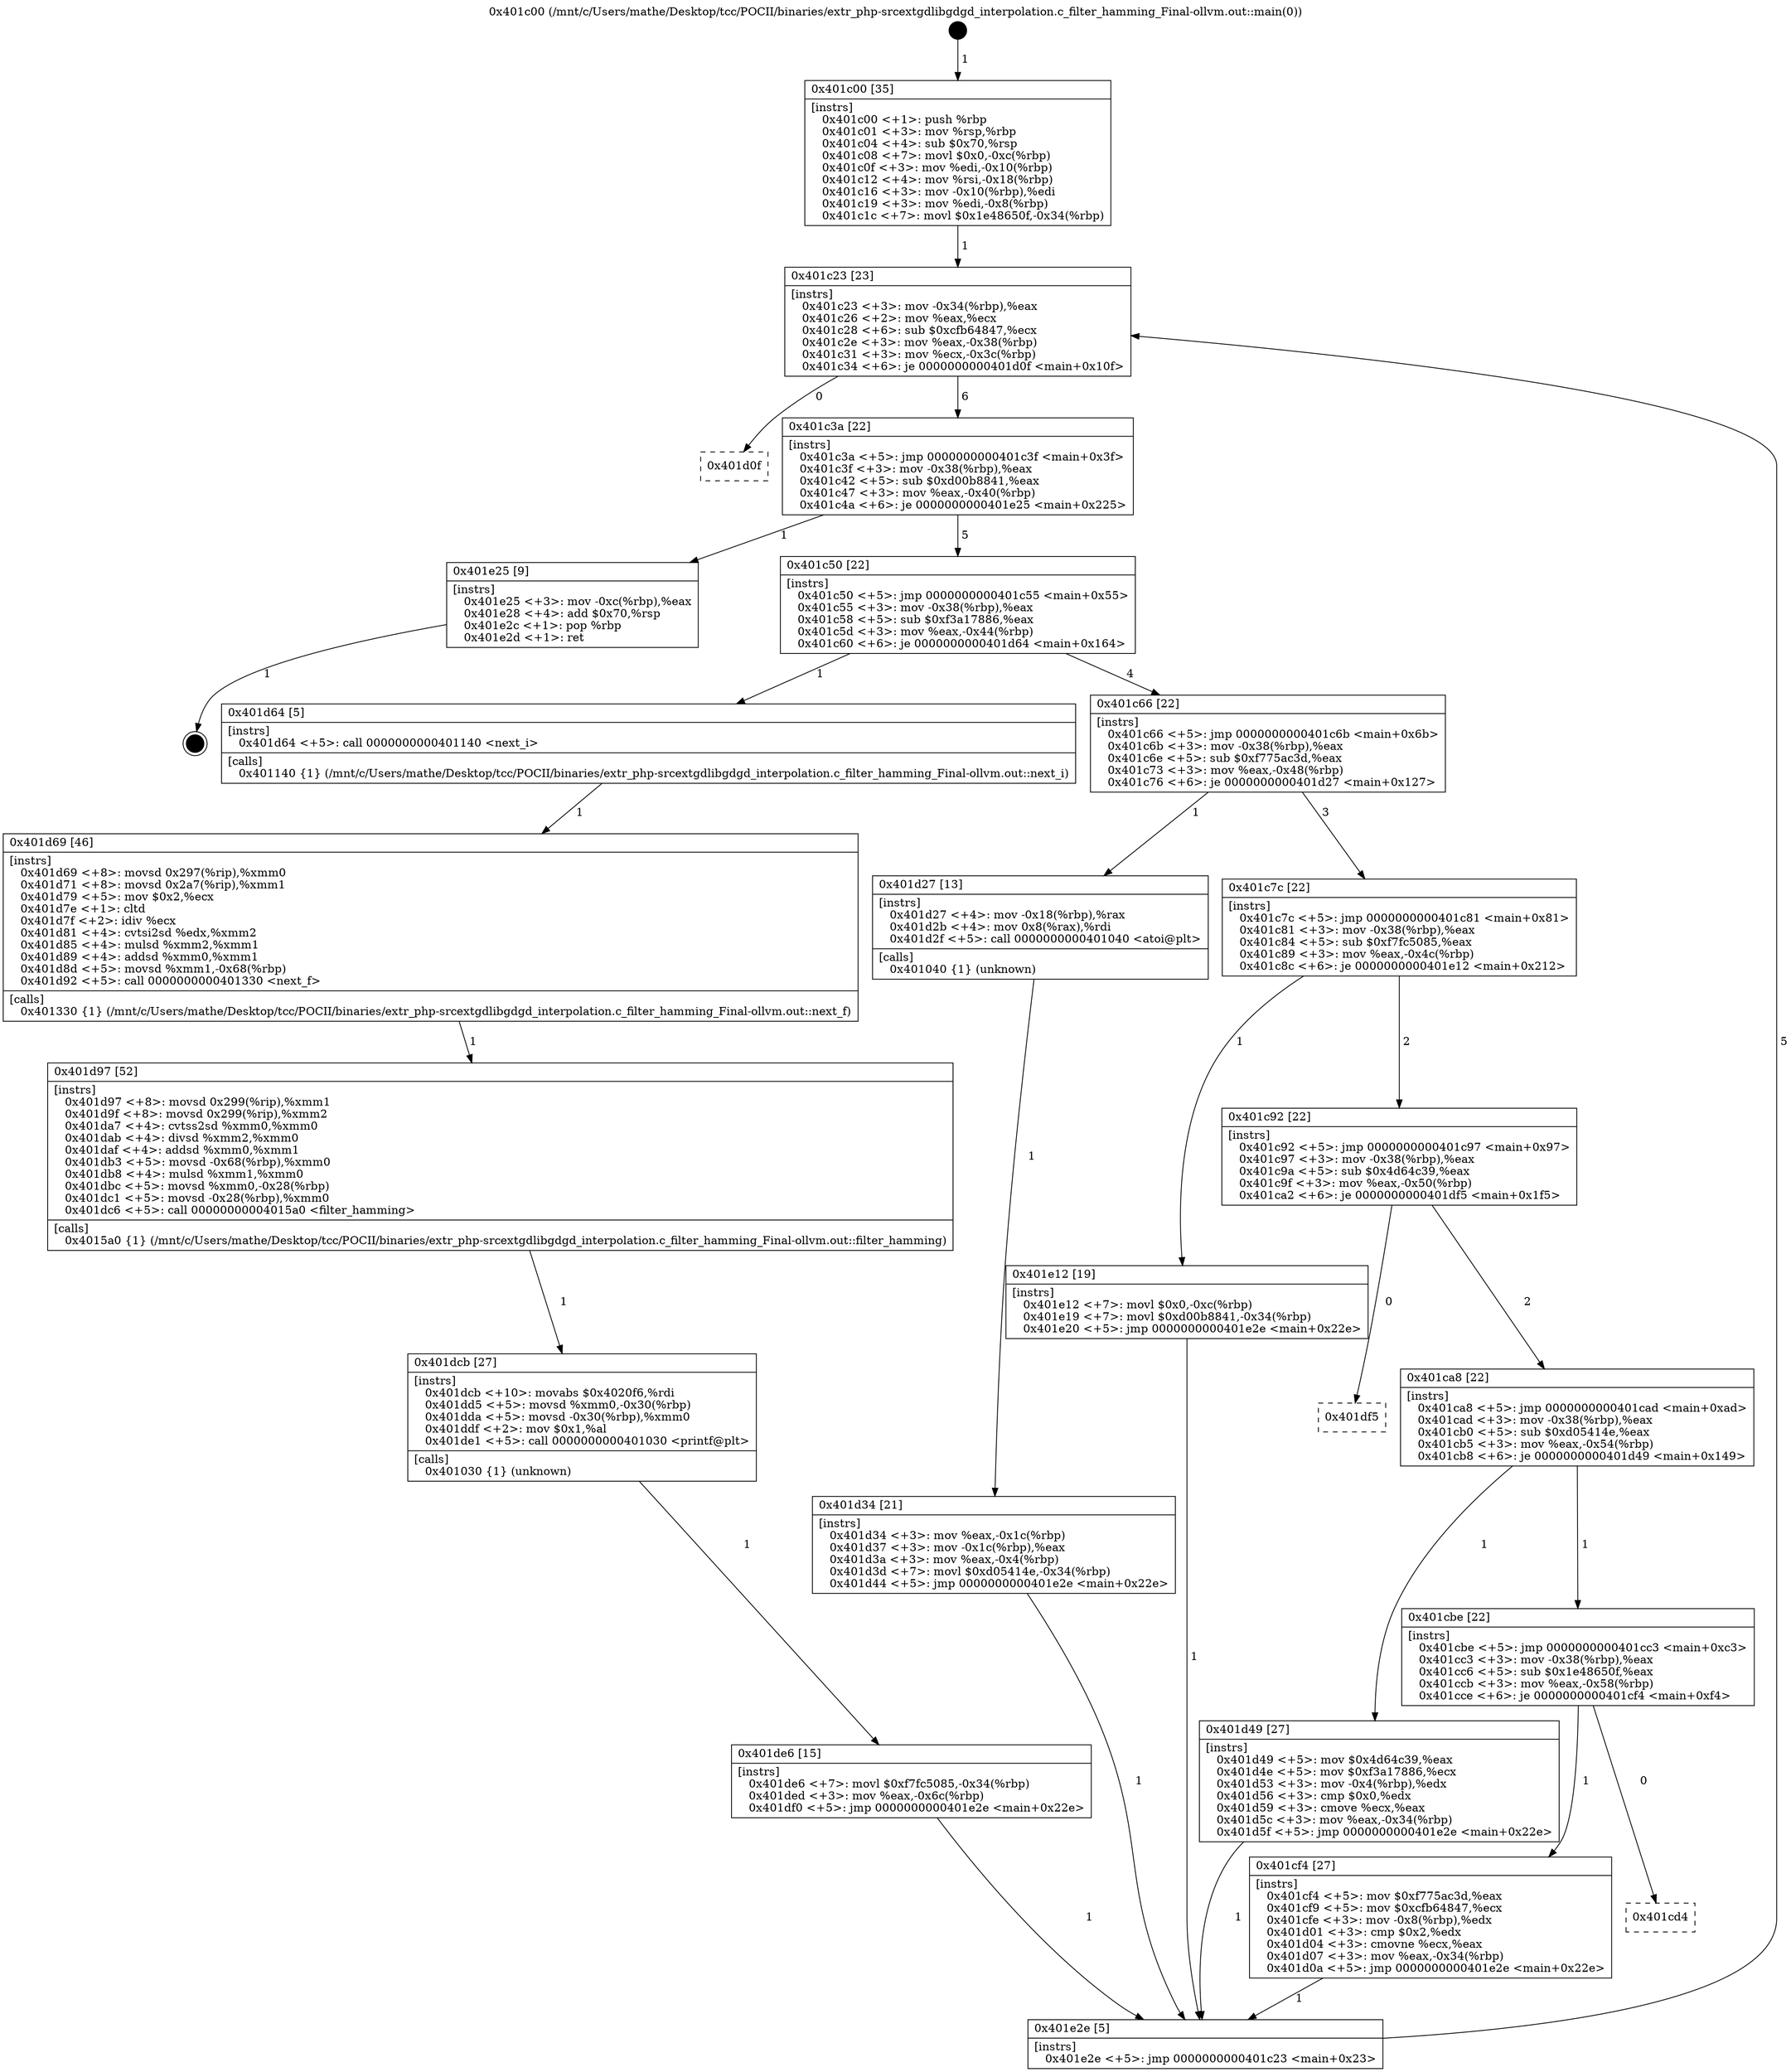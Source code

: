 digraph "0x401c00" {
  label = "0x401c00 (/mnt/c/Users/mathe/Desktop/tcc/POCII/binaries/extr_php-srcextgdlibgdgd_interpolation.c_filter_hamming_Final-ollvm.out::main(0))"
  labelloc = "t"
  node[shape=record]

  Entry [label="",width=0.3,height=0.3,shape=circle,fillcolor=black,style=filled]
  "0x401c23" [label="{
     0x401c23 [23]\l
     | [instrs]\l
     &nbsp;&nbsp;0x401c23 \<+3\>: mov -0x34(%rbp),%eax\l
     &nbsp;&nbsp;0x401c26 \<+2\>: mov %eax,%ecx\l
     &nbsp;&nbsp;0x401c28 \<+6\>: sub $0xcfb64847,%ecx\l
     &nbsp;&nbsp;0x401c2e \<+3\>: mov %eax,-0x38(%rbp)\l
     &nbsp;&nbsp;0x401c31 \<+3\>: mov %ecx,-0x3c(%rbp)\l
     &nbsp;&nbsp;0x401c34 \<+6\>: je 0000000000401d0f \<main+0x10f\>\l
  }"]
  "0x401d0f" [label="{
     0x401d0f\l
  }", style=dashed]
  "0x401c3a" [label="{
     0x401c3a [22]\l
     | [instrs]\l
     &nbsp;&nbsp;0x401c3a \<+5\>: jmp 0000000000401c3f \<main+0x3f\>\l
     &nbsp;&nbsp;0x401c3f \<+3\>: mov -0x38(%rbp),%eax\l
     &nbsp;&nbsp;0x401c42 \<+5\>: sub $0xd00b8841,%eax\l
     &nbsp;&nbsp;0x401c47 \<+3\>: mov %eax,-0x40(%rbp)\l
     &nbsp;&nbsp;0x401c4a \<+6\>: je 0000000000401e25 \<main+0x225\>\l
  }"]
  Exit [label="",width=0.3,height=0.3,shape=circle,fillcolor=black,style=filled,peripheries=2]
  "0x401e25" [label="{
     0x401e25 [9]\l
     | [instrs]\l
     &nbsp;&nbsp;0x401e25 \<+3\>: mov -0xc(%rbp),%eax\l
     &nbsp;&nbsp;0x401e28 \<+4\>: add $0x70,%rsp\l
     &nbsp;&nbsp;0x401e2c \<+1\>: pop %rbp\l
     &nbsp;&nbsp;0x401e2d \<+1\>: ret\l
  }"]
  "0x401c50" [label="{
     0x401c50 [22]\l
     | [instrs]\l
     &nbsp;&nbsp;0x401c50 \<+5\>: jmp 0000000000401c55 \<main+0x55\>\l
     &nbsp;&nbsp;0x401c55 \<+3\>: mov -0x38(%rbp),%eax\l
     &nbsp;&nbsp;0x401c58 \<+5\>: sub $0xf3a17886,%eax\l
     &nbsp;&nbsp;0x401c5d \<+3\>: mov %eax,-0x44(%rbp)\l
     &nbsp;&nbsp;0x401c60 \<+6\>: je 0000000000401d64 \<main+0x164\>\l
  }"]
  "0x401de6" [label="{
     0x401de6 [15]\l
     | [instrs]\l
     &nbsp;&nbsp;0x401de6 \<+7\>: movl $0xf7fc5085,-0x34(%rbp)\l
     &nbsp;&nbsp;0x401ded \<+3\>: mov %eax,-0x6c(%rbp)\l
     &nbsp;&nbsp;0x401df0 \<+5\>: jmp 0000000000401e2e \<main+0x22e\>\l
  }"]
  "0x401d64" [label="{
     0x401d64 [5]\l
     | [instrs]\l
     &nbsp;&nbsp;0x401d64 \<+5\>: call 0000000000401140 \<next_i\>\l
     | [calls]\l
     &nbsp;&nbsp;0x401140 \{1\} (/mnt/c/Users/mathe/Desktop/tcc/POCII/binaries/extr_php-srcextgdlibgdgd_interpolation.c_filter_hamming_Final-ollvm.out::next_i)\l
  }"]
  "0x401c66" [label="{
     0x401c66 [22]\l
     | [instrs]\l
     &nbsp;&nbsp;0x401c66 \<+5\>: jmp 0000000000401c6b \<main+0x6b\>\l
     &nbsp;&nbsp;0x401c6b \<+3\>: mov -0x38(%rbp),%eax\l
     &nbsp;&nbsp;0x401c6e \<+5\>: sub $0xf775ac3d,%eax\l
     &nbsp;&nbsp;0x401c73 \<+3\>: mov %eax,-0x48(%rbp)\l
     &nbsp;&nbsp;0x401c76 \<+6\>: je 0000000000401d27 \<main+0x127\>\l
  }"]
  "0x401dcb" [label="{
     0x401dcb [27]\l
     | [instrs]\l
     &nbsp;&nbsp;0x401dcb \<+10\>: movabs $0x4020f6,%rdi\l
     &nbsp;&nbsp;0x401dd5 \<+5\>: movsd %xmm0,-0x30(%rbp)\l
     &nbsp;&nbsp;0x401dda \<+5\>: movsd -0x30(%rbp),%xmm0\l
     &nbsp;&nbsp;0x401ddf \<+2\>: mov $0x1,%al\l
     &nbsp;&nbsp;0x401de1 \<+5\>: call 0000000000401030 \<printf@plt\>\l
     | [calls]\l
     &nbsp;&nbsp;0x401030 \{1\} (unknown)\l
  }"]
  "0x401d27" [label="{
     0x401d27 [13]\l
     | [instrs]\l
     &nbsp;&nbsp;0x401d27 \<+4\>: mov -0x18(%rbp),%rax\l
     &nbsp;&nbsp;0x401d2b \<+4\>: mov 0x8(%rax),%rdi\l
     &nbsp;&nbsp;0x401d2f \<+5\>: call 0000000000401040 \<atoi@plt\>\l
     | [calls]\l
     &nbsp;&nbsp;0x401040 \{1\} (unknown)\l
  }"]
  "0x401c7c" [label="{
     0x401c7c [22]\l
     | [instrs]\l
     &nbsp;&nbsp;0x401c7c \<+5\>: jmp 0000000000401c81 \<main+0x81\>\l
     &nbsp;&nbsp;0x401c81 \<+3\>: mov -0x38(%rbp),%eax\l
     &nbsp;&nbsp;0x401c84 \<+5\>: sub $0xf7fc5085,%eax\l
     &nbsp;&nbsp;0x401c89 \<+3\>: mov %eax,-0x4c(%rbp)\l
     &nbsp;&nbsp;0x401c8c \<+6\>: je 0000000000401e12 \<main+0x212\>\l
  }"]
  "0x401d97" [label="{
     0x401d97 [52]\l
     | [instrs]\l
     &nbsp;&nbsp;0x401d97 \<+8\>: movsd 0x299(%rip),%xmm1\l
     &nbsp;&nbsp;0x401d9f \<+8\>: movsd 0x299(%rip),%xmm2\l
     &nbsp;&nbsp;0x401da7 \<+4\>: cvtss2sd %xmm0,%xmm0\l
     &nbsp;&nbsp;0x401dab \<+4\>: divsd %xmm2,%xmm0\l
     &nbsp;&nbsp;0x401daf \<+4\>: addsd %xmm0,%xmm1\l
     &nbsp;&nbsp;0x401db3 \<+5\>: movsd -0x68(%rbp),%xmm0\l
     &nbsp;&nbsp;0x401db8 \<+4\>: mulsd %xmm1,%xmm0\l
     &nbsp;&nbsp;0x401dbc \<+5\>: movsd %xmm0,-0x28(%rbp)\l
     &nbsp;&nbsp;0x401dc1 \<+5\>: movsd -0x28(%rbp),%xmm0\l
     &nbsp;&nbsp;0x401dc6 \<+5\>: call 00000000004015a0 \<filter_hamming\>\l
     | [calls]\l
     &nbsp;&nbsp;0x4015a0 \{1\} (/mnt/c/Users/mathe/Desktop/tcc/POCII/binaries/extr_php-srcextgdlibgdgd_interpolation.c_filter_hamming_Final-ollvm.out::filter_hamming)\l
  }"]
  "0x401e12" [label="{
     0x401e12 [19]\l
     | [instrs]\l
     &nbsp;&nbsp;0x401e12 \<+7\>: movl $0x0,-0xc(%rbp)\l
     &nbsp;&nbsp;0x401e19 \<+7\>: movl $0xd00b8841,-0x34(%rbp)\l
     &nbsp;&nbsp;0x401e20 \<+5\>: jmp 0000000000401e2e \<main+0x22e\>\l
  }"]
  "0x401c92" [label="{
     0x401c92 [22]\l
     | [instrs]\l
     &nbsp;&nbsp;0x401c92 \<+5\>: jmp 0000000000401c97 \<main+0x97\>\l
     &nbsp;&nbsp;0x401c97 \<+3\>: mov -0x38(%rbp),%eax\l
     &nbsp;&nbsp;0x401c9a \<+5\>: sub $0x4d64c39,%eax\l
     &nbsp;&nbsp;0x401c9f \<+3\>: mov %eax,-0x50(%rbp)\l
     &nbsp;&nbsp;0x401ca2 \<+6\>: je 0000000000401df5 \<main+0x1f5\>\l
  }"]
  "0x401d69" [label="{
     0x401d69 [46]\l
     | [instrs]\l
     &nbsp;&nbsp;0x401d69 \<+8\>: movsd 0x297(%rip),%xmm0\l
     &nbsp;&nbsp;0x401d71 \<+8\>: movsd 0x2a7(%rip),%xmm1\l
     &nbsp;&nbsp;0x401d79 \<+5\>: mov $0x2,%ecx\l
     &nbsp;&nbsp;0x401d7e \<+1\>: cltd\l
     &nbsp;&nbsp;0x401d7f \<+2\>: idiv %ecx\l
     &nbsp;&nbsp;0x401d81 \<+4\>: cvtsi2sd %edx,%xmm2\l
     &nbsp;&nbsp;0x401d85 \<+4\>: mulsd %xmm2,%xmm1\l
     &nbsp;&nbsp;0x401d89 \<+4\>: addsd %xmm0,%xmm1\l
     &nbsp;&nbsp;0x401d8d \<+5\>: movsd %xmm1,-0x68(%rbp)\l
     &nbsp;&nbsp;0x401d92 \<+5\>: call 0000000000401330 \<next_f\>\l
     | [calls]\l
     &nbsp;&nbsp;0x401330 \{1\} (/mnt/c/Users/mathe/Desktop/tcc/POCII/binaries/extr_php-srcextgdlibgdgd_interpolation.c_filter_hamming_Final-ollvm.out::next_f)\l
  }"]
  "0x401df5" [label="{
     0x401df5\l
  }", style=dashed]
  "0x401ca8" [label="{
     0x401ca8 [22]\l
     | [instrs]\l
     &nbsp;&nbsp;0x401ca8 \<+5\>: jmp 0000000000401cad \<main+0xad\>\l
     &nbsp;&nbsp;0x401cad \<+3\>: mov -0x38(%rbp),%eax\l
     &nbsp;&nbsp;0x401cb0 \<+5\>: sub $0xd05414e,%eax\l
     &nbsp;&nbsp;0x401cb5 \<+3\>: mov %eax,-0x54(%rbp)\l
     &nbsp;&nbsp;0x401cb8 \<+6\>: je 0000000000401d49 \<main+0x149\>\l
  }"]
  "0x401d34" [label="{
     0x401d34 [21]\l
     | [instrs]\l
     &nbsp;&nbsp;0x401d34 \<+3\>: mov %eax,-0x1c(%rbp)\l
     &nbsp;&nbsp;0x401d37 \<+3\>: mov -0x1c(%rbp),%eax\l
     &nbsp;&nbsp;0x401d3a \<+3\>: mov %eax,-0x4(%rbp)\l
     &nbsp;&nbsp;0x401d3d \<+7\>: movl $0xd05414e,-0x34(%rbp)\l
     &nbsp;&nbsp;0x401d44 \<+5\>: jmp 0000000000401e2e \<main+0x22e\>\l
  }"]
  "0x401d49" [label="{
     0x401d49 [27]\l
     | [instrs]\l
     &nbsp;&nbsp;0x401d49 \<+5\>: mov $0x4d64c39,%eax\l
     &nbsp;&nbsp;0x401d4e \<+5\>: mov $0xf3a17886,%ecx\l
     &nbsp;&nbsp;0x401d53 \<+3\>: mov -0x4(%rbp),%edx\l
     &nbsp;&nbsp;0x401d56 \<+3\>: cmp $0x0,%edx\l
     &nbsp;&nbsp;0x401d59 \<+3\>: cmove %ecx,%eax\l
     &nbsp;&nbsp;0x401d5c \<+3\>: mov %eax,-0x34(%rbp)\l
     &nbsp;&nbsp;0x401d5f \<+5\>: jmp 0000000000401e2e \<main+0x22e\>\l
  }"]
  "0x401cbe" [label="{
     0x401cbe [22]\l
     | [instrs]\l
     &nbsp;&nbsp;0x401cbe \<+5\>: jmp 0000000000401cc3 \<main+0xc3\>\l
     &nbsp;&nbsp;0x401cc3 \<+3\>: mov -0x38(%rbp),%eax\l
     &nbsp;&nbsp;0x401cc6 \<+5\>: sub $0x1e48650f,%eax\l
     &nbsp;&nbsp;0x401ccb \<+3\>: mov %eax,-0x58(%rbp)\l
     &nbsp;&nbsp;0x401cce \<+6\>: je 0000000000401cf4 \<main+0xf4\>\l
  }"]
  "0x401c00" [label="{
     0x401c00 [35]\l
     | [instrs]\l
     &nbsp;&nbsp;0x401c00 \<+1\>: push %rbp\l
     &nbsp;&nbsp;0x401c01 \<+3\>: mov %rsp,%rbp\l
     &nbsp;&nbsp;0x401c04 \<+4\>: sub $0x70,%rsp\l
     &nbsp;&nbsp;0x401c08 \<+7\>: movl $0x0,-0xc(%rbp)\l
     &nbsp;&nbsp;0x401c0f \<+3\>: mov %edi,-0x10(%rbp)\l
     &nbsp;&nbsp;0x401c12 \<+4\>: mov %rsi,-0x18(%rbp)\l
     &nbsp;&nbsp;0x401c16 \<+3\>: mov -0x10(%rbp),%edi\l
     &nbsp;&nbsp;0x401c19 \<+3\>: mov %edi,-0x8(%rbp)\l
     &nbsp;&nbsp;0x401c1c \<+7\>: movl $0x1e48650f,-0x34(%rbp)\l
  }"]
  "0x401cf4" [label="{
     0x401cf4 [27]\l
     | [instrs]\l
     &nbsp;&nbsp;0x401cf4 \<+5\>: mov $0xf775ac3d,%eax\l
     &nbsp;&nbsp;0x401cf9 \<+5\>: mov $0xcfb64847,%ecx\l
     &nbsp;&nbsp;0x401cfe \<+3\>: mov -0x8(%rbp),%edx\l
     &nbsp;&nbsp;0x401d01 \<+3\>: cmp $0x2,%edx\l
     &nbsp;&nbsp;0x401d04 \<+3\>: cmovne %ecx,%eax\l
     &nbsp;&nbsp;0x401d07 \<+3\>: mov %eax,-0x34(%rbp)\l
     &nbsp;&nbsp;0x401d0a \<+5\>: jmp 0000000000401e2e \<main+0x22e\>\l
  }"]
  "0x401cd4" [label="{
     0x401cd4\l
  }", style=dashed]
  "0x401e2e" [label="{
     0x401e2e [5]\l
     | [instrs]\l
     &nbsp;&nbsp;0x401e2e \<+5\>: jmp 0000000000401c23 \<main+0x23\>\l
  }"]
  Entry -> "0x401c00" [label=" 1"]
  "0x401c23" -> "0x401d0f" [label=" 0"]
  "0x401c23" -> "0x401c3a" [label=" 6"]
  "0x401e25" -> Exit [label=" 1"]
  "0x401c3a" -> "0x401e25" [label=" 1"]
  "0x401c3a" -> "0x401c50" [label=" 5"]
  "0x401e12" -> "0x401e2e" [label=" 1"]
  "0x401c50" -> "0x401d64" [label=" 1"]
  "0x401c50" -> "0x401c66" [label=" 4"]
  "0x401de6" -> "0x401e2e" [label=" 1"]
  "0x401c66" -> "0x401d27" [label=" 1"]
  "0x401c66" -> "0x401c7c" [label=" 3"]
  "0x401dcb" -> "0x401de6" [label=" 1"]
  "0x401c7c" -> "0x401e12" [label=" 1"]
  "0x401c7c" -> "0x401c92" [label=" 2"]
  "0x401d97" -> "0x401dcb" [label=" 1"]
  "0x401c92" -> "0x401df5" [label=" 0"]
  "0x401c92" -> "0x401ca8" [label=" 2"]
  "0x401d69" -> "0x401d97" [label=" 1"]
  "0x401ca8" -> "0x401d49" [label=" 1"]
  "0x401ca8" -> "0x401cbe" [label=" 1"]
  "0x401d64" -> "0x401d69" [label=" 1"]
  "0x401cbe" -> "0x401cf4" [label=" 1"]
  "0x401cbe" -> "0x401cd4" [label=" 0"]
  "0x401cf4" -> "0x401e2e" [label=" 1"]
  "0x401c00" -> "0x401c23" [label=" 1"]
  "0x401e2e" -> "0x401c23" [label=" 5"]
  "0x401d27" -> "0x401d34" [label=" 1"]
  "0x401d34" -> "0x401e2e" [label=" 1"]
  "0x401d49" -> "0x401e2e" [label=" 1"]
}
